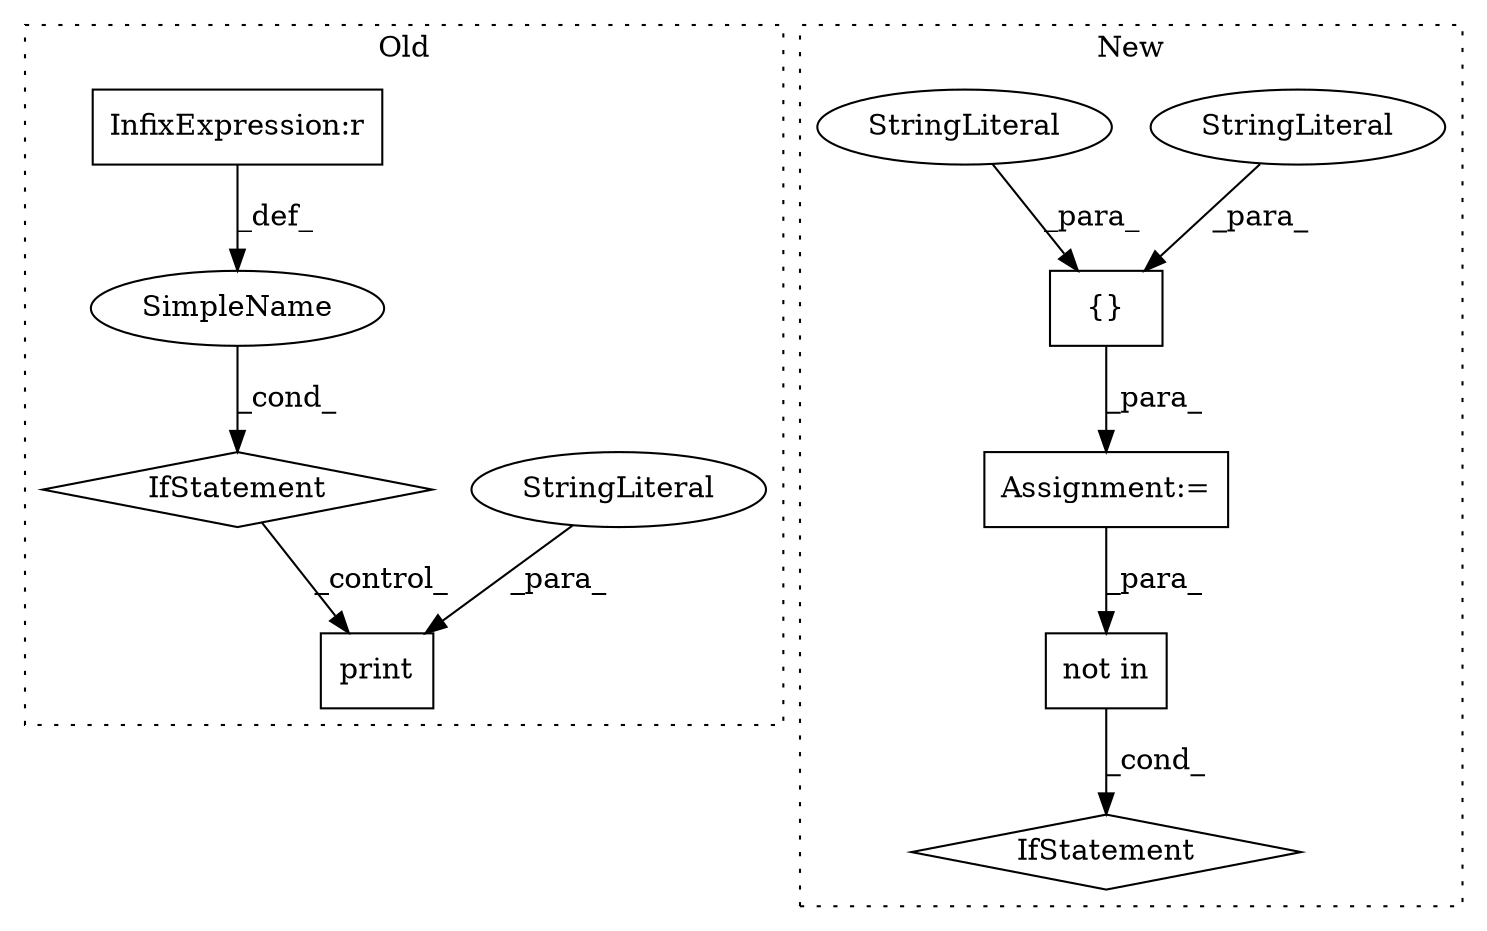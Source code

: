 digraph G {
subgraph cluster0 {
1 [label="print" a="32" s="522,584" l="6,1" shape="box"];
4 [label="StringLiteral" a="45" s="528" l="56" shape="ellipse"];
7 [label="IfStatement" a="25" s="472,498" l="4,2" shape="diamond"];
8 [label="SimpleName" a="42" s="" l="" shape="ellipse"];
11 [label="InfixExpression:r" a="27" s="490" l="4" shape="box"];
label = "Old";
style="dotted";
}
subgraph cluster1 {
2 [label="not in" a="108" s="1326" l="30" shape="box"];
3 [label="IfStatement" a="25" s="1312,1356" l="14,2" shape="diamond"];
5 [label="Assignment:=" a="7" s="996" l="1" shape="box"];
6 [label="{}" a="4" s="1009,1076" l="1,1" shape="box"];
9 [label="StringLiteral" a="45" s="1045" l="15" shape="ellipse"];
10 [label="StringLiteral" a="45" s="1061" l="15" shape="ellipse"];
label = "New";
style="dotted";
}
2 -> 3 [label="_cond_"];
4 -> 1 [label="_para_"];
5 -> 2 [label="_para_"];
6 -> 5 [label="_para_"];
7 -> 1 [label="_control_"];
8 -> 7 [label="_cond_"];
9 -> 6 [label="_para_"];
10 -> 6 [label="_para_"];
11 -> 8 [label="_def_"];
}